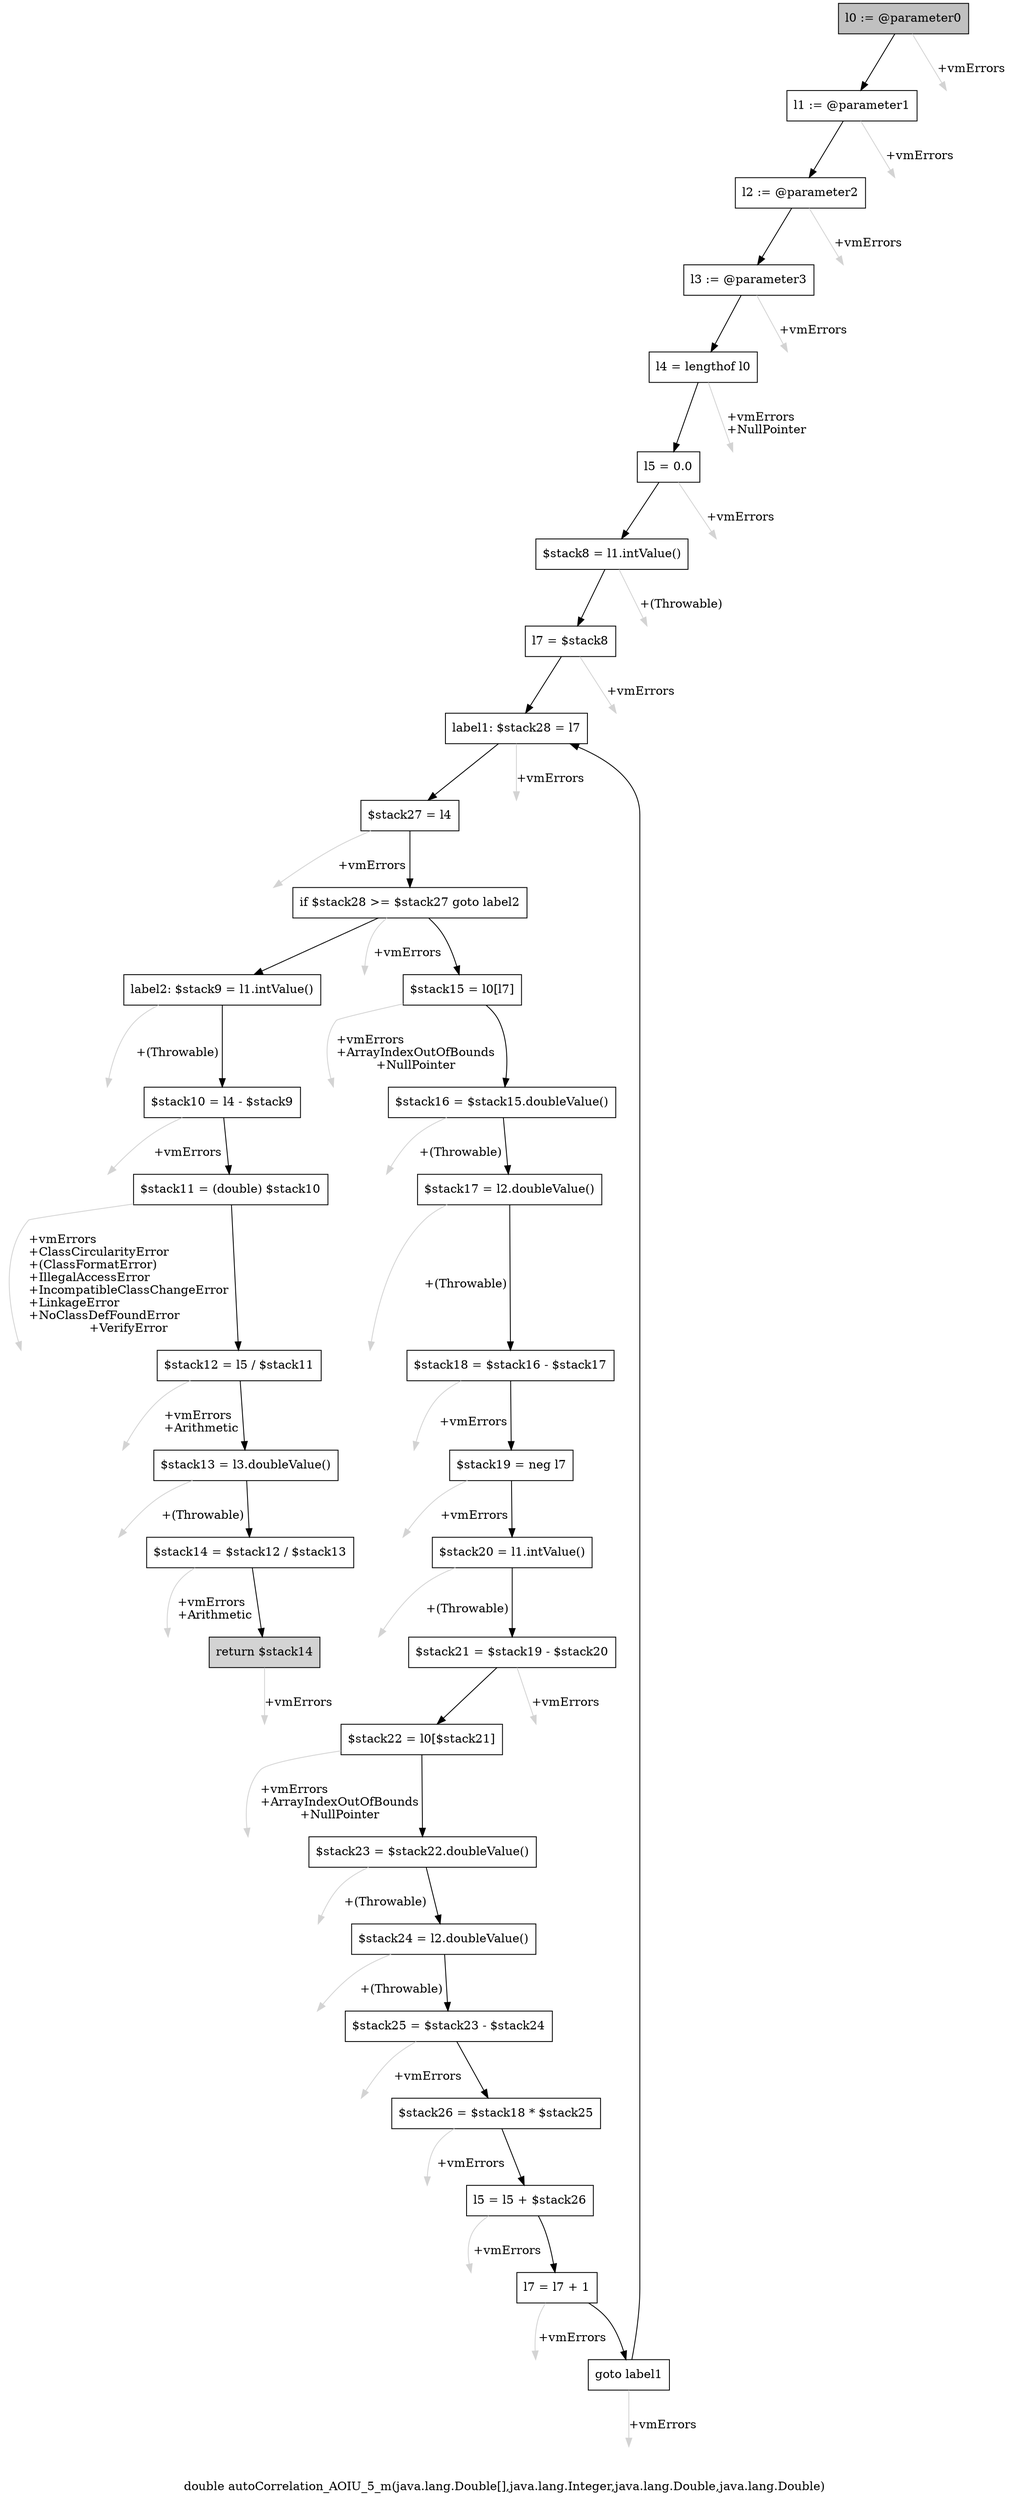 digraph "double autoCorrelation_AOIU_5_m(java.lang.Double[],java.lang.Integer,java.lang.Double,java.lang.Double)" {
    label="double autoCorrelation_AOIU_5_m(java.lang.Double[],java.lang.Integer,java.lang.Double,java.lang.Double)";
    node [shape=box];
    "0" [style=filled,fillcolor=gray,label="l0 := @parameter0",];
    "1" [label="l1 := @parameter1",];
    "0"->"1" [color=black,];
    "33" [style=invis,label="Esc",];
    "0"->"33" [color=lightgray,label="\l+vmErrors",];
    "2" [label="l2 := @parameter2",];
    "1"->"2" [color=black,];
    "34" [style=invis,label="Esc",];
    "1"->"34" [color=lightgray,label="\l+vmErrors",];
    "3" [label="l3 := @parameter3",];
    "2"->"3" [color=black,];
    "35" [style=invis,label="Esc",];
    "2"->"35" [color=lightgray,label="\l+vmErrors",];
    "4" [label="l4 = lengthof l0",];
    "3"->"4" [color=black,];
    "36" [style=invis,label="Esc",];
    "3"->"36" [color=lightgray,label="\l+vmErrors",];
    "5" [label="l5 = 0.0",];
    "4"->"5" [color=black,];
    "37" [style=invis,label="Esc",];
    "4"->"37" [color=lightgray,label="\l+vmErrors\l+NullPointer",];
    "6" [label="$stack8 = l1.intValue()",];
    "5"->"6" [color=black,];
    "38" [style=invis,label="Esc",];
    "5"->"38" [color=lightgray,label="\l+vmErrors",];
    "7" [label="l7 = $stack8",];
    "6"->"7" [color=black,];
    "39" [style=invis,label="Esc",];
    "6"->"39" [color=lightgray,label="\l+(Throwable)",];
    "8" [label="label1: $stack28 = l7",];
    "7"->"8" [color=black,];
    "40" [style=invis,label="Esc",];
    "7"->"40" [color=lightgray,label="\l+vmErrors",];
    "9" [label="$stack27 = l4",];
    "8"->"9" [color=black,];
    "41" [style=invis,label="Esc",];
    "8"->"41" [color=lightgray,label="\l+vmErrors",];
    "10" [label="if $stack28 >= $stack27 goto label2",];
    "9"->"10" [color=black,];
    "42" [style=invis,label="Esc",];
    "9"->"42" [color=lightgray,label="\l+vmErrors",];
    "11" [label="$stack15 = l0[l7]",];
    "10"->"11" [color=black,];
    "26" [label="label2: $stack9 = l1.intValue()",];
    "10"->"26" [color=black,];
    "43" [style=invis,label="Esc",];
    "10"->"43" [color=lightgray,label="\l+vmErrors",];
    "12" [label="$stack16 = $stack15.doubleValue()",];
    "11"->"12" [color=black,];
    "44" [style=invis,label="Esc",];
    "11"->"44" [color=lightgray,label="\l+vmErrors\l+ArrayIndexOutOfBounds\l+NullPointer",];
    "13" [label="$stack17 = l2.doubleValue()",];
    "12"->"13" [color=black,];
    "45" [style=invis,label="Esc",];
    "12"->"45" [color=lightgray,label="\l+(Throwable)",];
    "14" [label="$stack18 = $stack16 - $stack17",];
    "13"->"14" [color=black,];
    "46" [style=invis,label="Esc",];
    "13"->"46" [color=lightgray,label="\l+(Throwable)",];
    "15" [label="$stack19 = neg l7",];
    "14"->"15" [color=black,];
    "47" [style=invis,label="Esc",];
    "14"->"47" [color=lightgray,label="\l+vmErrors",];
    "16" [label="$stack20 = l1.intValue()",];
    "15"->"16" [color=black,];
    "48" [style=invis,label="Esc",];
    "15"->"48" [color=lightgray,label="\l+vmErrors",];
    "17" [label="$stack21 = $stack19 - $stack20",];
    "16"->"17" [color=black,];
    "49" [style=invis,label="Esc",];
    "16"->"49" [color=lightgray,label="\l+(Throwable)",];
    "18" [label="$stack22 = l0[$stack21]",];
    "17"->"18" [color=black,];
    "50" [style=invis,label="Esc",];
    "17"->"50" [color=lightgray,label="\l+vmErrors",];
    "19" [label="$stack23 = $stack22.doubleValue()",];
    "18"->"19" [color=black,];
    "51" [style=invis,label="Esc",];
    "18"->"51" [color=lightgray,label="\l+vmErrors\l+ArrayIndexOutOfBounds\l+NullPointer",];
    "20" [label="$stack24 = l2.doubleValue()",];
    "19"->"20" [color=black,];
    "52" [style=invis,label="Esc",];
    "19"->"52" [color=lightgray,label="\l+(Throwable)",];
    "21" [label="$stack25 = $stack23 - $stack24",];
    "20"->"21" [color=black,];
    "53" [style=invis,label="Esc",];
    "20"->"53" [color=lightgray,label="\l+(Throwable)",];
    "22" [label="$stack26 = $stack18 * $stack25",];
    "21"->"22" [color=black,];
    "54" [style=invis,label="Esc",];
    "21"->"54" [color=lightgray,label="\l+vmErrors",];
    "23" [label="l5 = l5 + $stack26",];
    "22"->"23" [color=black,];
    "55" [style=invis,label="Esc",];
    "22"->"55" [color=lightgray,label="\l+vmErrors",];
    "24" [label="l7 = l7 + 1",];
    "23"->"24" [color=black,];
    "56" [style=invis,label="Esc",];
    "23"->"56" [color=lightgray,label="\l+vmErrors",];
    "25" [label="goto label1",];
    "24"->"25" [color=black,];
    "57" [style=invis,label="Esc",];
    "24"->"57" [color=lightgray,label="\l+vmErrors",];
    "25"->"8" [color=black,];
    "58" [style=invis,label="Esc",];
    "25"->"58" [color=lightgray,label="\l+vmErrors",];
    "27" [label="$stack10 = l4 - $stack9",];
    "26"->"27" [color=black,];
    "59" [style=invis,label="Esc",];
    "26"->"59" [color=lightgray,label="\l+(Throwable)",];
    "28" [label="$stack11 = (double) $stack10",];
    "27"->"28" [color=black,];
    "60" [style=invis,label="Esc",];
    "27"->"60" [color=lightgray,label="\l+vmErrors",];
    "29" [label="$stack12 = l5 / $stack11",];
    "28"->"29" [color=black,];
    "61" [style=invis,label="Esc",];
    "28"->"61" [color=lightgray,label="\l+vmErrors\l+ClassCircularityError\l+(ClassFormatError)\l+IllegalAccessError\l+IncompatibleClassChangeError\l+LinkageError\l+NoClassDefFoundError\l+VerifyError",];
    "30" [label="$stack13 = l3.doubleValue()",];
    "29"->"30" [color=black,];
    "62" [style=invis,label="Esc",];
    "29"->"62" [color=lightgray,label="\l+vmErrors\l+Arithmetic",];
    "31" [label="$stack14 = $stack12 / $stack13",];
    "30"->"31" [color=black,];
    "63" [style=invis,label="Esc",];
    "30"->"63" [color=lightgray,label="\l+(Throwable)",];
    "32" [style=filled,fillcolor=lightgray,label="return $stack14",];
    "31"->"32" [color=black,];
    "64" [style=invis,label="Esc",];
    "31"->"64" [color=lightgray,label="\l+vmErrors\l+Arithmetic",];
    "65" [style=invis,label="Esc",];
    "32"->"65" [color=lightgray,label="\l+vmErrors",];
}
